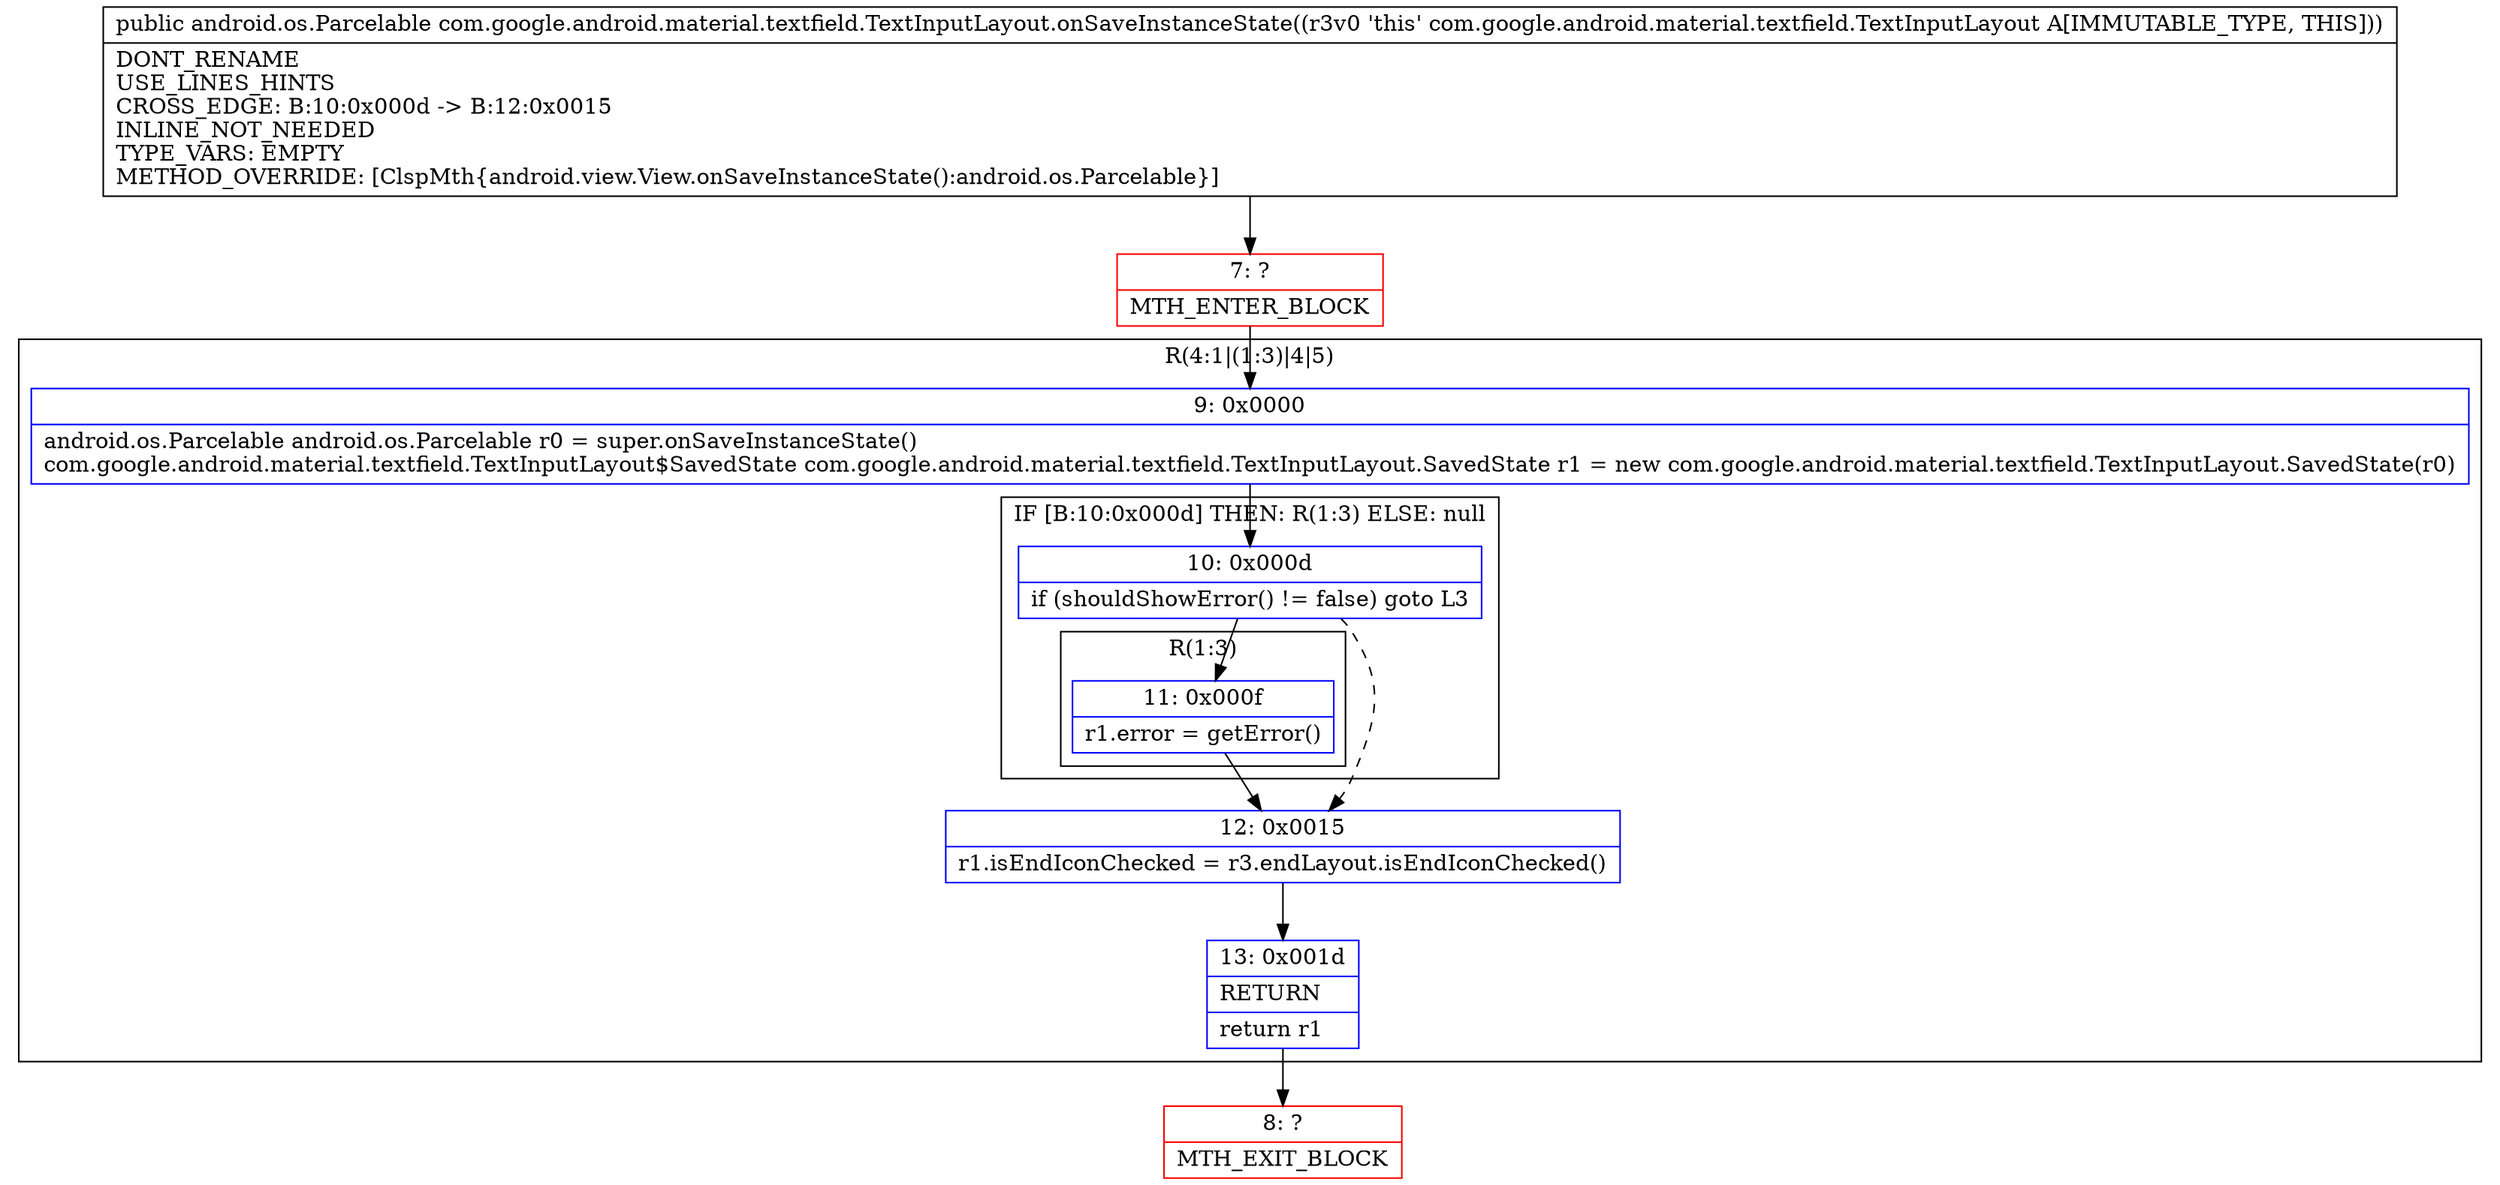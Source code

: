 digraph "CFG forcom.google.android.material.textfield.TextInputLayout.onSaveInstanceState()Landroid\/os\/Parcelable;" {
subgraph cluster_Region_247224643 {
label = "R(4:1|(1:3)|4|5)";
node [shape=record,color=blue];
Node_9 [shape=record,label="{9\:\ 0x0000|android.os.Parcelable android.os.Parcelable r0 = super.onSaveInstanceState()\lcom.google.android.material.textfield.TextInputLayout$SavedState com.google.android.material.textfield.TextInputLayout.SavedState r1 = new com.google.android.material.textfield.TextInputLayout.SavedState(r0)\l}"];
subgraph cluster_IfRegion_132117717 {
label = "IF [B:10:0x000d] THEN: R(1:3) ELSE: null";
node [shape=record,color=blue];
Node_10 [shape=record,label="{10\:\ 0x000d|if (shouldShowError() != false) goto L3\l}"];
subgraph cluster_Region_980892356 {
label = "R(1:3)";
node [shape=record,color=blue];
Node_11 [shape=record,label="{11\:\ 0x000f|r1.error = getError()\l}"];
}
}
Node_12 [shape=record,label="{12\:\ 0x0015|r1.isEndIconChecked = r3.endLayout.isEndIconChecked()\l}"];
Node_13 [shape=record,label="{13\:\ 0x001d|RETURN\l|return r1\l}"];
}
Node_7 [shape=record,color=red,label="{7\:\ ?|MTH_ENTER_BLOCK\l}"];
Node_8 [shape=record,color=red,label="{8\:\ ?|MTH_EXIT_BLOCK\l}"];
MethodNode[shape=record,label="{public android.os.Parcelable com.google.android.material.textfield.TextInputLayout.onSaveInstanceState((r3v0 'this' com.google.android.material.textfield.TextInputLayout A[IMMUTABLE_TYPE, THIS]))  | DONT_RENAME\lUSE_LINES_HINTS\lCROSS_EDGE: B:10:0x000d \-\> B:12:0x0015\lINLINE_NOT_NEEDED\lTYPE_VARS: EMPTY\lMETHOD_OVERRIDE: [ClspMth\{android.view.View.onSaveInstanceState():android.os.Parcelable\}]\l}"];
MethodNode -> Node_7;Node_9 -> Node_10;
Node_10 -> Node_11;
Node_10 -> Node_12[style=dashed];
Node_11 -> Node_12;
Node_12 -> Node_13;
Node_13 -> Node_8;
Node_7 -> Node_9;
}

